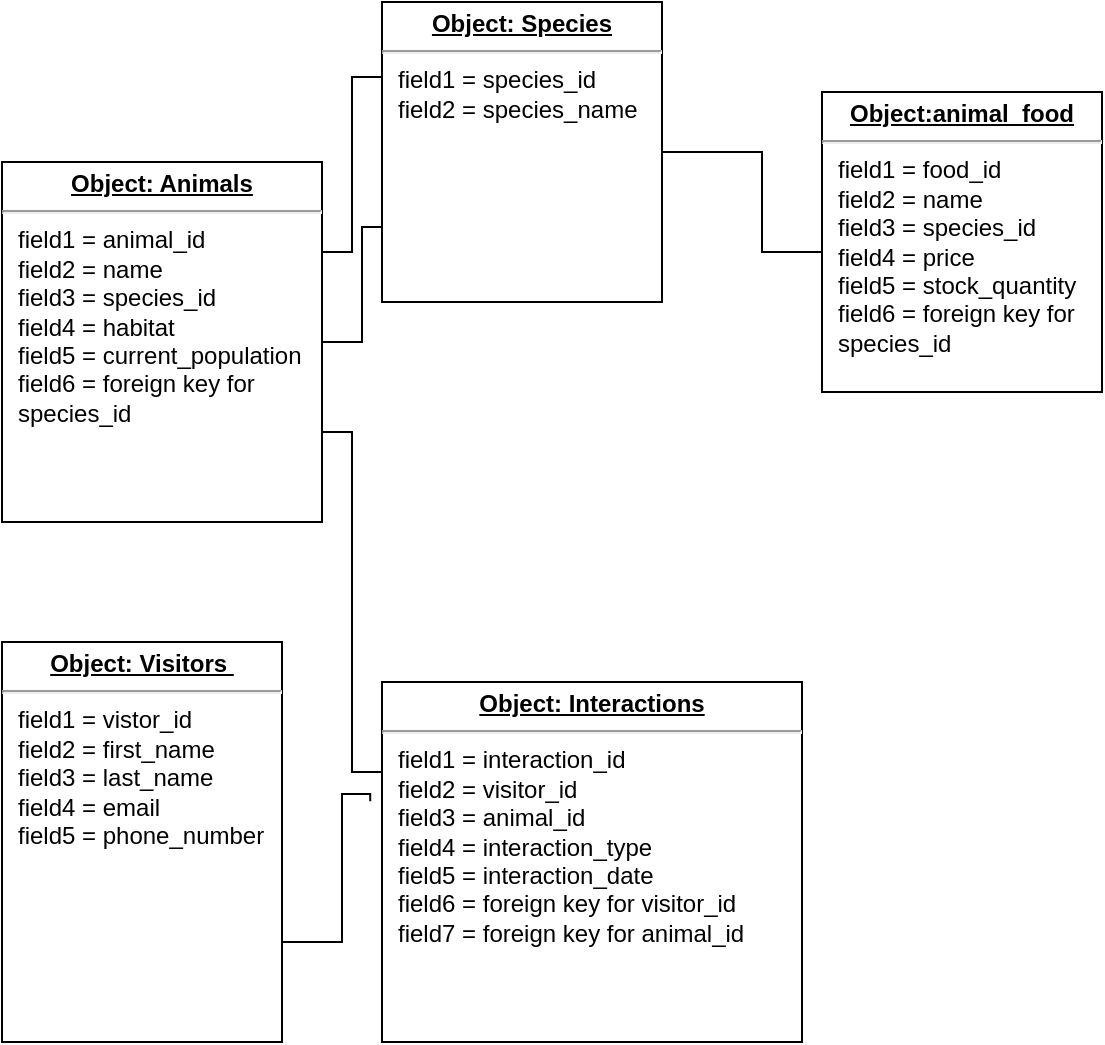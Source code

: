 <mxfile version="24.5.1" type="github">
  <diagram name="Page-1" id="a7904f86-f2b4-8e86-fa97-74104820619b">
    <mxGraphModel dx="1706" dy="806" grid="1" gridSize="10" guides="1" tooltips="1" connect="1" arrows="1" fold="1" page="1" pageScale="1" pageWidth="1100" pageHeight="850" background="none" math="0" shadow="0">
      <root>
        <mxCell id="0" />
        <mxCell id="1" parent="0" />
        <mxCell id="24794b860abc3c2d-41" style="edgeStyle=orthogonalEdgeStyle;rounded=0;html=1;exitX=1;exitY=0.25;entryX=0;entryY=0.25;labelBackgroundColor=none;endArrow=none;endFill=0;endSize=8;fontFamily=Verdana;fontSize=12;align=left;" parent="1" source="24794b860abc3c2d-17" target="24794b860abc3c2d-19" edge="1">
          <mxGeometry relative="1" as="geometry" />
        </mxCell>
        <mxCell id="24794b860abc3c2d-17" value="&lt;p style=&quot;margin: 0px ; margin-top: 4px ; text-align: center ; text-decoration: underline&quot;&gt;&lt;b&gt;Object: Animals&lt;/b&gt;&lt;/p&gt;&lt;hr&gt;&lt;p style=&quot;margin: 0px ; margin-left: 8px&quot;&gt;field1 = animal_id&lt;br&gt;field2 = name&lt;br&gt;field3 = species_id&lt;/p&gt;&lt;p style=&quot;margin: 0px ; margin-left: 8px&quot;&gt;field4 = habitat&lt;br&gt;&lt;/p&gt;&lt;p style=&quot;margin: 0px ; margin-left: 8px&quot;&gt;field5 = current_population&lt;br&gt;&lt;/p&gt;&lt;p style=&quot;margin: 0px ; margin-left: 8px&quot;&gt;field6 = foreign key for&amp;nbsp;&lt;/p&gt;&lt;p style=&quot;margin: 0px ; margin-left: 8px&quot;&gt;species_id&lt;br&gt;&lt;/p&gt;&lt;p style=&quot;margin: 0px ; margin-left: 8px&quot;&gt;&lt;br&gt;&lt;/p&gt;" style="verticalAlign=top;align=left;overflow=fill;fontSize=12;fontFamily=Helvetica;html=1;rounded=0;shadow=0;comic=0;labelBackgroundColor=none;strokeWidth=1" parent="1" vertex="1">
          <mxGeometry x="220" y="205" width="160" height="180" as="geometry" />
        </mxCell>
        <mxCell id="24794b860abc3c2d-18" value="&lt;p style=&quot;margin: 0px ; margin-top: 4px ; text-align: center ; text-decoration: underline&quot;&gt;&lt;b&gt;Object: Visitors&amp;nbsp;&lt;/b&gt;&lt;/p&gt;&lt;hr&gt;&lt;p style=&quot;margin: 0px ; margin-left: 8px&quot;&gt;field1 = vistor_id&lt;br&gt;field2 = first_name&lt;br&gt;field3 = last_name&lt;/p&gt;&lt;p style=&quot;margin: 0px ; margin-left: 8px&quot;&gt;field4 = email&lt;br&gt;&lt;/p&gt;&lt;p style=&quot;margin: 0px ; margin-left: 8px&quot;&gt;field5 = phone_number&lt;br&gt;&lt;/p&gt;&lt;p style=&quot;margin: 0px ; margin-left: 8px&quot;&gt;&lt;br&gt;&lt;/p&gt;" style="verticalAlign=top;align=left;overflow=fill;fontSize=12;fontFamily=Helvetica;html=1;rounded=0;shadow=0;comic=0;labelBackgroundColor=none;strokeWidth=1" parent="1" vertex="1">
          <mxGeometry x="220" y="445" width="140" height="200" as="geometry" />
        </mxCell>
        <mxCell id="24794b860abc3c2d-42" style="edgeStyle=orthogonalEdgeStyle;rounded=0;html=1;exitX=0;exitY=0.75;entryX=1;entryY=0.5;labelBackgroundColor=none;endArrow=none;endFill=0;endSize=8;fontFamily=Verdana;fontSize=12;align=left;" parent="1" source="24794b860abc3c2d-19" target="24794b860abc3c2d-17" edge="1">
          <mxGeometry relative="1" as="geometry">
            <Array as="points">
              <mxPoint x="400" y="238" />
              <mxPoint x="400" y="295" />
            </Array>
          </mxGeometry>
        </mxCell>
        <mxCell id="24794b860abc3c2d-19" value="&lt;p style=&quot;margin: 0px ; margin-top: 4px ; text-align: center ; text-decoration: underline&quot;&gt;&lt;b&gt;Object: Species&lt;/b&gt;&lt;/p&gt;&lt;hr&gt;&lt;p style=&quot;margin: 0px ; margin-left: 8px&quot;&gt;field1 = species_id&lt;/p&gt;&lt;p style=&quot;margin: 0px ; margin-left: 8px&quot;&gt;field2 = species_name&lt;/p&gt;" style="verticalAlign=top;align=left;overflow=fill;fontSize=12;fontFamily=Helvetica;html=1;rounded=0;shadow=0;comic=0;labelBackgroundColor=none;strokeWidth=1" parent="1" vertex="1">
          <mxGeometry x="410" y="125" width="140" height="150" as="geometry" />
        </mxCell>
        <mxCell id="24794b860abc3c2d-48" style="edgeStyle=orthogonalEdgeStyle;rounded=0;html=1;exitX=0;exitY=0.25;entryX=1;entryY=0.75;labelBackgroundColor=none;endArrow=none;endFill=0;endSize=8;fontFamily=Verdana;fontSize=12;align=left;" parent="1" source="24794b860abc3c2d-21" target="24794b860abc3c2d-17" edge="1">
          <mxGeometry relative="1" as="geometry" />
        </mxCell>
        <mxCell id="24794b860abc3c2d-21" value="&lt;p style=&quot;margin: 0px ; margin-top: 4px ; text-align: center ; text-decoration: underline&quot;&gt;&lt;b&gt;Object: Interactions&lt;/b&gt;&lt;/p&gt;&lt;hr&gt;&lt;p style=&quot;margin: 0px ; margin-left: 8px&quot;&gt;field1 = interaction_id&lt;br&gt;field2 = visitor_id&lt;br&gt;field3 = animal_id&lt;/p&gt;&lt;p style=&quot;margin: 0px ; margin-left: 8px&quot;&gt;field4 = interaction_type&lt;br&gt;&lt;/p&gt;&lt;p style=&quot;margin: 0px ; margin-left: 8px&quot;&gt;field5 = interaction_date&lt;br&gt;&lt;/p&gt;&lt;p style=&quot;margin: 0px ; margin-left: 8px&quot;&gt;field6 = foreign key for visitor_id&lt;br&gt;&lt;/p&gt;&lt;p style=&quot;margin: 0px ; margin-left: 8px&quot;&gt;field7 = foreign key for animal_id&lt;/p&gt;" style="verticalAlign=top;align=left;overflow=fill;fontSize=12;fontFamily=Helvetica;html=1;rounded=0;shadow=0;comic=0;labelBackgroundColor=none;strokeWidth=1" parent="1" vertex="1">
          <mxGeometry x="410" y="465" width="210" height="180" as="geometry" />
        </mxCell>
        <mxCell id="24794b860abc3c2d-49" style="edgeStyle=orthogonalEdgeStyle;rounded=0;html=1;entryX=1;entryY=0.75;labelBackgroundColor=none;endArrow=none;endFill=0;endSize=8;fontFamily=Verdana;fontSize=12;align=left;" parent="1" edge="1">
          <mxGeometry relative="1" as="geometry">
            <mxPoint x="630" y="250" as="sourcePoint" />
            <mxPoint x="550" y="200.0" as="targetPoint" />
            <Array as="points">
              <mxPoint x="600" y="200" />
            </Array>
          </mxGeometry>
        </mxCell>
        <mxCell id="24794b860abc3c2d-25" value="&lt;p style=&quot;margin: 0px ; margin-top: 4px ; text-align: center ; text-decoration: underline&quot;&gt;&lt;b&gt;Object:animal_food&lt;/b&gt;&lt;/p&gt;&lt;hr&gt;&lt;p style=&quot;margin: 0px ; margin-left: 8px&quot;&gt;field1 = food_id&lt;br&gt;field2 = name&lt;br&gt;field3 = species_id&lt;/p&gt;&lt;p style=&quot;margin: 0px ; margin-left: 8px&quot;&gt;field4 = price&lt;br&gt;&lt;/p&gt;&lt;p style=&quot;margin: 0px ; margin-left: 8px&quot;&gt;field5 = stock_quantity&amp;nbsp;&lt;br&gt;&lt;/p&gt;&lt;p style=&quot;margin: 0px ; margin-left: 8px&quot;&gt;field6 = foreign key for&amp;nbsp;&lt;/p&gt;&lt;p style=&quot;margin: 0px ; margin-left: 8px&quot;&gt;species_id&lt;br&gt;&lt;/p&gt;" style="verticalAlign=top;align=left;overflow=fill;fontSize=12;fontFamily=Helvetica;html=1;rounded=0;shadow=0;comic=0;labelBackgroundColor=none;strokeWidth=1" parent="1" vertex="1">
          <mxGeometry x="630" y="170" width="140" height="150" as="geometry" />
        </mxCell>
        <mxCell id="4OkogkXOjRrWgsg1w4M5-1" style="edgeStyle=orthogonalEdgeStyle;rounded=0;html=1;exitX=-0.028;exitY=0.331;entryX=1;entryY=0.75;labelBackgroundColor=none;endArrow=none;endFill=0;endSize=8;fontFamily=Verdana;fontSize=12;align=left;entryDx=0;entryDy=0;exitDx=0;exitDy=0;exitPerimeter=0;" edge="1" parent="1" source="24794b860abc3c2d-21" target="24794b860abc3c2d-18">
          <mxGeometry relative="1" as="geometry">
            <mxPoint x="420" y="520" as="sourcePoint" />
            <mxPoint x="390" y="350" as="targetPoint" />
            <Array as="points">
              <mxPoint x="404" y="521" />
              <mxPoint x="390" y="521" />
              <mxPoint x="390" y="595" />
            </Array>
          </mxGeometry>
        </mxCell>
      </root>
    </mxGraphModel>
  </diagram>
</mxfile>

